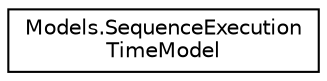 digraph "Graphical Class Hierarchy"
{
 // LATEX_PDF_SIZE
  edge [fontname="Helvetica",fontsize="10",labelfontname="Helvetica",labelfontsize="10"];
  node [fontname="Helvetica",fontsize="10",shape=record];
  rankdir="LR";
  Node0 [label="Models.SequenceExecution\lTimeModel",height=0.2,width=0.4,color="black", fillcolor="white", style="filled",URL="$class_models_1_1_sequence_execution_time_model.html",tooltip=" "];
}
